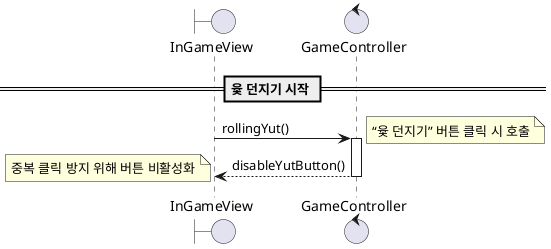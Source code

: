 @startuml
boundary InGameView
control GameController

== 윷 던지기 시작 ==
InGameView -> GameController: rollingYut()
note right: “윷 던지기” 버튼 클릭 시 호출
activate GameController

GameController --> InGameView: disableYutButton()
note left: 중복 클릭 방지 위해 버튼 비활성화
deactivate GameController
@enduml
